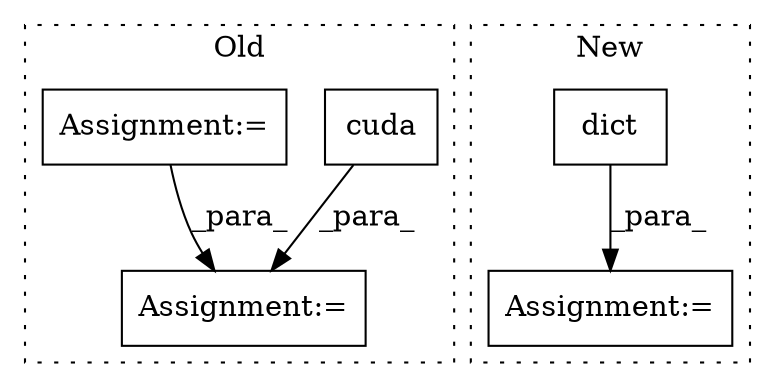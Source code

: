 digraph G {
subgraph cluster0 {
1 [label="cuda" a="32" s="2494" l="6" shape="box"];
4 [label="Assignment:=" a="7" s="2643" l="1" shape="box"];
5 [label="Assignment:=" a="7" s="2267" l="1" shape="box"];
label = "Old";
style="dotted";
}
subgraph cluster1 {
2 [label="dict" a="32" s="1825,1836" l="5,1" shape="box"];
3 [label="Assignment:=" a="7" s="1736" l="1" shape="box"];
label = "New";
style="dotted";
}
1 -> 4 [label="_para_"];
2 -> 3 [label="_para_"];
5 -> 4 [label="_para_"];
}